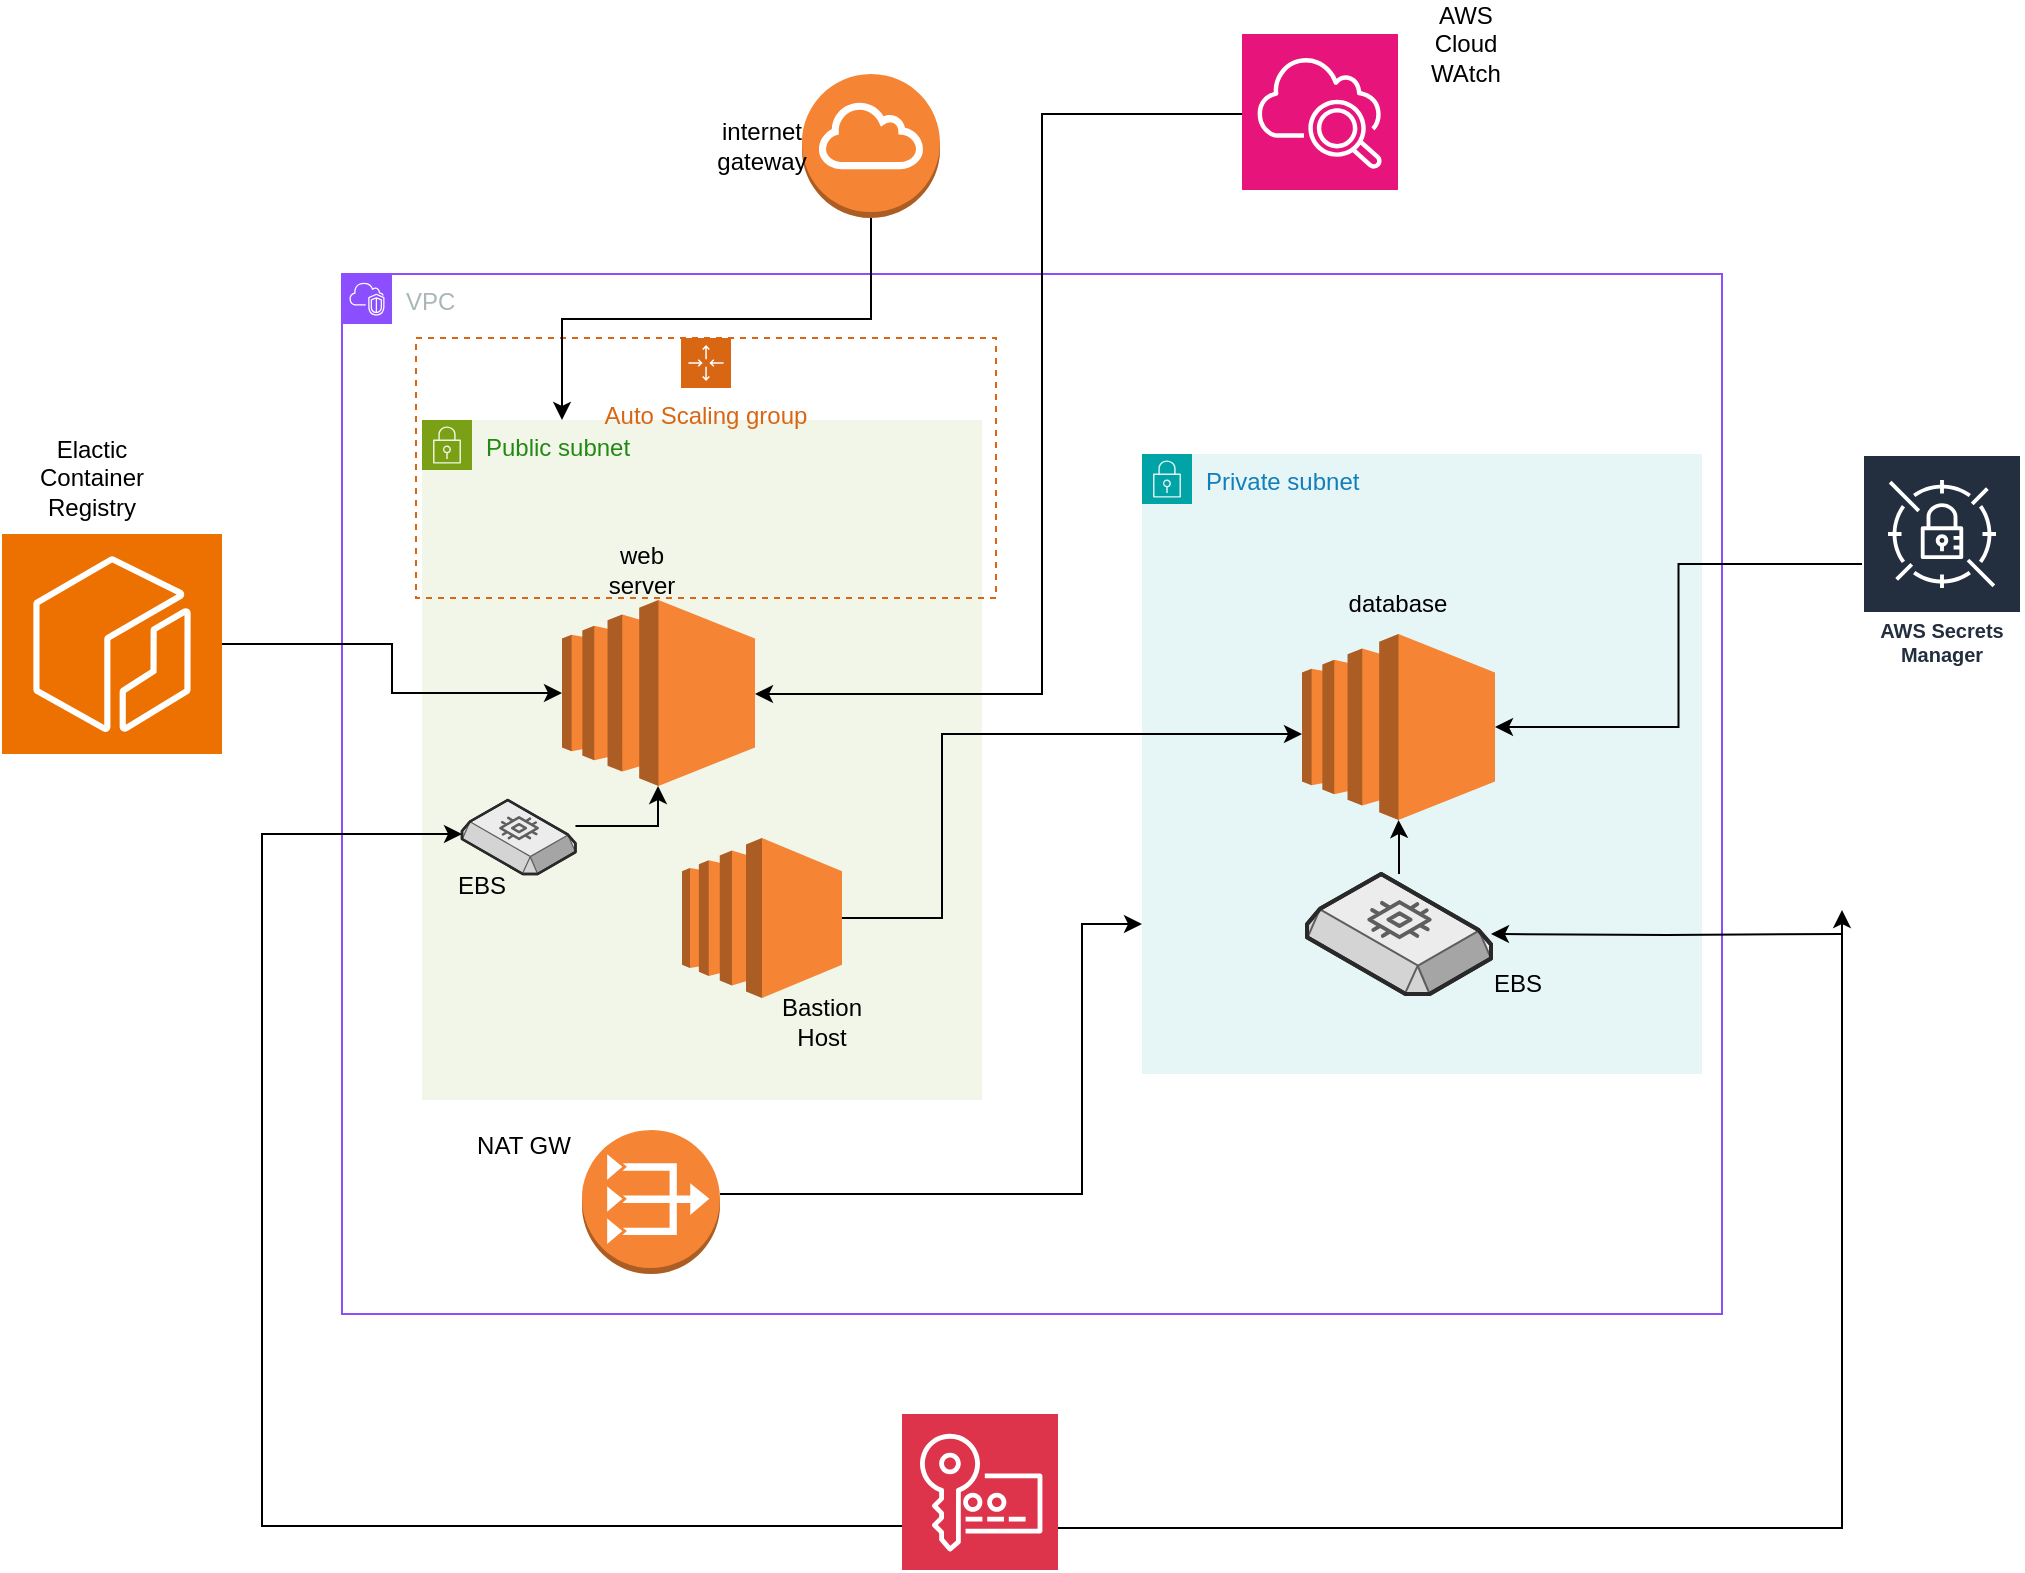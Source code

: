 <mxfile version="24.7.1" type="device">
  <diagram id="Ht1M8jgEwFfnCIfOTk4-" name="Page-1">
    <mxGraphModel dx="1887" dy="1683" grid="1" gridSize="10" guides="1" tooltips="1" connect="1" arrows="1" fold="1" page="1" pageScale="1" pageWidth="1169" pageHeight="827" math="0" shadow="0">
      <root>
        <mxCell id="0" />
        <mxCell id="1" parent="0" />
        <mxCell id="X4idZgJUlP_n8RxJT98M-1" value="VPC" style="points=[[0,0],[0.25,0],[0.5,0],[0.75,0],[1,0],[1,0.25],[1,0.5],[1,0.75],[1,1],[0.75,1],[0.5,1],[0.25,1],[0,1],[0,0.75],[0,0.5],[0,0.25]];outlineConnect=0;gradientColor=none;html=1;whiteSpace=wrap;fontSize=12;fontStyle=0;container=1;pointerEvents=0;collapsible=0;recursiveResize=0;shape=mxgraph.aws4.group;grIcon=mxgraph.aws4.group_vpc2;strokeColor=#8C4FFF;fillColor=none;verticalAlign=top;align=left;spacingLeft=30;fontColor=#AAB7B8;dashed=0;" vertex="1" parent="1">
          <mxGeometry x="190" y="110" width="690" height="520" as="geometry" />
        </mxCell>
        <mxCell id="X4idZgJUlP_n8RxJT98M-2" value="Public subnet" style="points=[[0,0],[0.25,0],[0.5,0],[0.75,0],[1,0],[1,0.25],[1,0.5],[1,0.75],[1,1],[0.75,1],[0.5,1],[0.25,1],[0,1],[0,0.75],[0,0.5],[0,0.25]];outlineConnect=0;gradientColor=none;html=1;whiteSpace=wrap;fontSize=12;fontStyle=0;container=1;pointerEvents=0;collapsible=0;recursiveResize=0;shape=mxgraph.aws4.group;grIcon=mxgraph.aws4.group_security_group;grStroke=0;strokeColor=#7AA116;fillColor=#F2F6E8;verticalAlign=top;align=left;spacingLeft=30;fontColor=#248814;dashed=0;" vertex="1" parent="X4idZgJUlP_n8RxJT98M-1">
          <mxGeometry x="40" y="73" width="280" height="340" as="geometry" />
        </mxCell>
        <mxCell id="X4idZgJUlP_n8RxJT98M-10" value="" style="outlineConnect=0;dashed=0;verticalLabelPosition=bottom;verticalAlign=top;align=center;html=1;shape=mxgraph.aws3.ec2;fillColor=#F58534;gradientColor=none;" vertex="1" parent="X4idZgJUlP_n8RxJT98M-2">
          <mxGeometry x="70" y="90" width="96.5" height="93" as="geometry" />
        </mxCell>
        <mxCell id="X4idZgJUlP_n8RxJT98M-11" value="web server" style="text;html=1;align=center;verticalAlign=middle;whiteSpace=wrap;rounded=0;" vertex="1" parent="X4idZgJUlP_n8RxJT98M-2">
          <mxGeometry x="80" y="60" width="60" height="30" as="geometry" />
        </mxCell>
        <mxCell id="X4idZgJUlP_n8RxJT98M-14" value="" style="outlineConnect=0;dashed=0;verticalLabelPosition=bottom;verticalAlign=top;align=center;html=1;shape=mxgraph.aws3.ec2;fillColor=#F58534;gradientColor=none;" vertex="1" parent="X4idZgJUlP_n8RxJT98M-2">
          <mxGeometry x="130" y="209" width="80" height="80" as="geometry" />
        </mxCell>
        <mxCell id="X4idZgJUlP_n8RxJT98M-15" value="Bastion Host" style="text;html=1;align=center;verticalAlign=middle;whiteSpace=wrap;rounded=0;" vertex="1" parent="X4idZgJUlP_n8RxJT98M-2">
          <mxGeometry x="170" y="286" width="60" height="30" as="geometry" />
        </mxCell>
        <mxCell id="X4idZgJUlP_n8RxJT98M-27" style="edgeStyle=orthogonalEdgeStyle;rounded=0;orthogonalLoop=1;jettySize=auto;html=1;" edge="1" parent="X4idZgJUlP_n8RxJT98M-2" source="X4idZgJUlP_n8RxJT98M-25" target="X4idZgJUlP_n8RxJT98M-10">
          <mxGeometry relative="1" as="geometry">
            <Array as="points">
              <mxPoint x="118" y="203" />
            </Array>
          </mxGeometry>
        </mxCell>
        <mxCell id="X4idZgJUlP_n8RxJT98M-25" value="" style="verticalLabelPosition=bottom;html=1;verticalAlign=top;strokeWidth=1;align=center;outlineConnect=0;dashed=0;outlineConnect=0;shape=mxgraph.aws3d.ebs2;fillColor=#ECECEC;strokeColor=#5E5E5E;aspect=fixed;" vertex="1" parent="X4idZgJUlP_n8RxJT98M-2">
          <mxGeometry x="20" y="190" width="56.73" height="37" as="geometry" />
        </mxCell>
        <mxCell id="X4idZgJUlP_n8RxJT98M-26" value="EBS" style="text;html=1;align=center;verticalAlign=middle;whiteSpace=wrap;rounded=0;" vertex="1" parent="X4idZgJUlP_n8RxJT98M-2">
          <mxGeometry y="218" width="60" height="30" as="geometry" />
        </mxCell>
        <mxCell id="X4idZgJUlP_n8RxJT98M-7" value="" style="outlineConnect=0;dashed=0;verticalLabelPosition=bottom;verticalAlign=top;align=center;html=1;shape=mxgraph.aws3.vpc_nat_gateway;fillColor=#F58534;gradientColor=none;" vertex="1" parent="X4idZgJUlP_n8RxJT98M-1">
          <mxGeometry x="120" y="428" width="69" height="72" as="geometry" />
        </mxCell>
        <mxCell id="X4idZgJUlP_n8RxJT98M-9" value="NAT GW" style="text;html=1;align=center;verticalAlign=middle;whiteSpace=wrap;rounded=0;" vertex="1" parent="X4idZgJUlP_n8RxJT98M-1">
          <mxGeometry x="61" y="421" width="60" height="30" as="geometry" />
        </mxCell>
        <mxCell id="X4idZgJUlP_n8RxJT98M-17" value="Auto Scaling group" style="points=[[0,0],[0.25,0],[0.5,0],[0.75,0],[1,0],[1,0.25],[1,0.5],[1,0.75],[1,1],[0.75,1],[0.5,1],[0.25,1],[0,1],[0,0.75],[0,0.5],[0,0.25]];outlineConnect=0;gradientColor=none;html=1;whiteSpace=wrap;fontSize=12;fontStyle=0;container=1;pointerEvents=0;collapsible=0;recursiveResize=0;shape=mxgraph.aws4.groupCenter;grIcon=mxgraph.aws4.group_auto_scaling_group;grStroke=1;strokeColor=#D86613;fillColor=none;verticalAlign=top;align=center;fontColor=#D86613;dashed=1;spacingTop=25;" vertex="1" parent="X4idZgJUlP_n8RxJT98M-1">
          <mxGeometry x="37" y="32" width="290" height="130" as="geometry" />
        </mxCell>
        <mxCell id="X4idZgJUlP_n8RxJT98M-3" value="Private subnet" style="points=[[0,0],[0.25,0],[0.5,0],[0.75,0],[1,0],[1,0.25],[1,0.5],[1,0.75],[1,1],[0.75,1],[0.5,1],[0.25,1],[0,1],[0,0.75],[0,0.5],[0,0.25]];outlineConnect=0;gradientColor=none;html=1;whiteSpace=wrap;fontSize=12;fontStyle=0;container=1;pointerEvents=0;collapsible=0;recursiveResize=0;shape=mxgraph.aws4.group;grIcon=mxgraph.aws4.group_security_group;grStroke=0;strokeColor=#00A4A6;fillColor=#E6F6F7;verticalAlign=top;align=left;spacingLeft=30;fontColor=#147EBA;dashed=0;" vertex="1" parent="1">
          <mxGeometry x="590" y="200" width="280" height="310" as="geometry" />
        </mxCell>
        <mxCell id="X4idZgJUlP_n8RxJT98M-12" value="" style="outlineConnect=0;dashed=0;verticalLabelPosition=bottom;verticalAlign=top;align=center;html=1;shape=mxgraph.aws3.ec2;fillColor=#F58534;gradientColor=none;" vertex="1" parent="X4idZgJUlP_n8RxJT98M-3">
          <mxGeometry x="80" y="90" width="96.5" height="93" as="geometry" />
        </mxCell>
        <mxCell id="X4idZgJUlP_n8RxJT98M-13" value="database" style="text;html=1;align=center;verticalAlign=middle;whiteSpace=wrap;rounded=0;" vertex="1" parent="X4idZgJUlP_n8RxJT98M-3">
          <mxGeometry x="98.25" y="60" width="60" height="30" as="geometry" />
        </mxCell>
        <mxCell id="X4idZgJUlP_n8RxJT98M-28" style="edgeStyle=orthogonalEdgeStyle;rounded=0;orthogonalLoop=1;jettySize=auto;html=1;" edge="1" parent="X4idZgJUlP_n8RxJT98M-3" source="X4idZgJUlP_n8RxJT98M-23" target="X4idZgJUlP_n8RxJT98M-12">
          <mxGeometry relative="1" as="geometry" />
        </mxCell>
        <mxCell id="X4idZgJUlP_n8RxJT98M-23" value="" style="verticalLabelPosition=bottom;html=1;verticalAlign=top;strokeWidth=1;align=center;outlineConnect=0;dashed=0;outlineConnect=0;shape=mxgraph.aws3d.ebs2;fillColor=#ECECEC;strokeColor=#5E5E5E;aspect=fixed;" vertex="1" parent="X4idZgJUlP_n8RxJT98M-3">
          <mxGeometry x="82.5" y="210" width="92" height="60" as="geometry" />
        </mxCell>
        <mxCell id="X4idZgJUlP_n8RxJT98M-24" value="EBS" style="text;html=1;align=center;verticalAlign=middle;whiteSpace=wrap;rounded=0;" vertex="1" parent="X4idZgJUlP_n8RxJT98M-3">
          <mxGeometry x="158.25" y="250" width="60" height="30" as="geometry" />
        </mxCell>
        <mxCell id="X4idZgJUlP_n8RxJT98M-5" style="edgeStyle=orthogonalEdgeStyle;rounded=0;orthogonalLoop=1;jettySize=auto;html=1;entryX=0.25;entryY=0;entryDx=0;entryDy=0;" edge="1" parent="1" source="X4idZgJUlP_n8RxJT98M-4" target="X4idZgJUlP_n8RxJT98M-2">
          <mxGeometry relative="1" as="geometry" />
        </mxCell>
        <mxCell id="X4idZgJUlP_n8RxJT98M-4" value="" style="outlineConnect=0;dashed=0;verticalLabelPosition=bottom;verticalAlign=top;align=center;html=1;shape=mxgraph.aws3.internet_gateway;fillColor=#F58534;gradientColor=none;" vertex="1" parent="1">
          <mxGeometry x="420" y="10" width="69" height="72" as="geometry" />
        </mxCell>
        <mxCell id="X4idZgJUlP_n8RxJT98M-6" value="internet gateway" style="text;html=1;align=center;verticalAlign=middle;whiteSpace=wrap;rounded=0;" vertex="1" parent="1">
          <mxGeometry x="370" y="31" width="60" height="30" as="geometry" />
        </mxCell>
        <mxCell id="X4idZgJUlP_n8RxJT98M-8" style="edgeStyle=orthogonalEdgeStyle;rounded=0;orthogonalLoop=1;jettySize=auto;html=1;" edge="1" parent="1">
          <mxGeometry relative="1" as="geometry">
            <mxPoint x="379" y="570" as="sourcePoint" />
            <mxPoint x="590" y="435" as="targetPoint" />
            <Array as="points">
              <mxPoint x="560" y="570" />
              <mxPoint x="560" y="435" />
            </Array>
          </mxGeometry>
        </mxCell>
        <mxCell id="X4idZgJUlP_n8RxJT98M-21" style="edgeStyle=orthogonalEdgeStyle;rounded=0;orthogonalLoop=1;jettySize=auto;html=1;" edge="1" parent="1" source="X4idZgJUlP_n8RxJT98M-20" target="X4idZgJUlP_n8RxJT98M-10">
          <mxGeometry relative="1" as="geometry" />
        </mxCell>
        <mxCell id="X4idZgJUlP_n8RxJT98M-20" value="" style="sketch=0;points=[[0,0,0],[0.25,0,0],[0.5,0,0],[0.75,0,0],[1,0,0],[0,1,0],[0.25,1,0],[0.5,1,0],[0.75,1,0],[1,1,0],[0,0.25,0],[0,0.5,0],[0,0.75,0],[1,0.25,0],[1,0.5,0],[1,0.75,0]];outlineConnect=0;fontColor=#232F3E;fillColor=#ED7100;strokeColor=#ffffff;dashed=0;verticalLabelPosition=bottom;verticalAlign=top;align=center;html=1;fontSize=12;fontStyle=0;aspect=fixed;shape=mxgraph.aws4.resourceIcon;resIcon=mxgraph.aws4.ecr;" vertex="1" parent="1">
          <mxGeometry x="20" y="240" width="110" height="110" as="geometry" />
        </mxCell>
        <mxCell id="X4idZgJUlP_n8RxJT98M-22" value="Elactic Container Registry" style="text;html=1;align=center;verticalAlign=middle;whiteSpace=wrap;rounded=0;" vertex="1" parent="1">
          <mxGeometry x="30" y="197" width="70" height="30" as="geometry" />
        </mxCell>
        <mxCell id="X4idZgJUlP_n8RxJT98M-30" style="edgeStyle=orthogonalEdgeStyle;rounded=0;orthogonalLoop=1;jettySize=auto;html=1;" edge="1" parent="1" target="X4idZgJUlP_n8RxJT98M-25">
          <mxGeometry relative="1" as="geometry">
            <mxPoint x="499" y="725" as="sourcePoint" />
            <mxPoint x="250" y="379" as="targetPoint" />
            <Array as="points">
              <mxPoint x="499" y="736" />
              <mxPoint x="150" y="736" />
              <mxPoint x="150" y="390" />
            </Array>
          </mxGeometry>
        </mxCell>
        <mxCell id="X4idZgJUlP_n8RxJT98M-31" style="edgeStyle=orthogonalEdgeStyle;rounded=0;orthogonalLoop=1;jettySize=auto;html=1;" edge="1" parent="1" target="X4idZgJUlP_n8RxJT98M-23">
          <mxGeometry relative="1" as="geometry">
            <mxPoint x="940" y="440" as="sourcePoint" />
            <Array as="points" />
          </mxGeometry>
        </mxCell>
        <mxCell id="X4idZgJUlP_n8RxJT98M-33" value="" style="edgeStyle=orthogonalEdgeStyle;rounded=0;orthogonalLoop=1;jettySize=auto;html=1;" edge="1" parent="1" source="X4idZgJUlP_n8RxJT98M-29">
          <mxGeometry relative="1" as="geometry">
            <mxPoint x="499" y="726" as="sourcePoint" />
            <mxPoint x="940" y="428" as="targetPoint" />
            <Array as="points">
              <mxPoint x="940" y="737" />
              <mxPoint x="940" y="428" />
            </Array>
          </mxGeometry>
        </mxCell>
        <mxCell id="X4idZgJUlP_n8RxJT98M-34" style="edgeStyle=orthogonalEdgeStyle;rounded=0;orthogonalLoop=1;jettySize=auto;html=1;" edge="1" parent="1" source="X4idZgJUlP_n8RxJT98M-32" target="X4idZgJUlP_n8RxJT98M-12">
          <mxGeometry relative="1" as="geometry" />
        </mxCell>
        <mxCell id="X4idZgJUlP_n8RxJT98M-32" value="AWS Secrets Manager" style="sketch=0;outlineConnect=0;fontColor=#232F3E;gradientColor=none;strokeColor=#ffffff;fillColor=#232F3E;dashed=0;verticalLabelPosition=middle;verticalAlign=bottom;align=center;html=1;whiteSpace=wrap;fontSize=10;fontStyle=1;spacing=3;shape=mxgraph.aws4.productIcon;prIcon=mxgraph.aws4.secrets_manager;" vertex="1" parent="1">
          <mxGeometry x="950" y="200" width="80" height="110" as="geometry" />
        </mxCell>
        <mxCell id="X4idZgJUlP_n8RxJT98M-35" value="" style="edgeStyle=orthogonalEdgeStyle;rounded=0;orthogonalLoop=1;jettySize=auto;html=1;" edge="1" parent="1" target="X4idZgJUlP_n8RxJT98M-29">
          <mxGeometry relative="1" as="geometry">
            <mxPoint x="499" y="726" as="sourcePoint" />
            <mxPoint x="940" y="428" as="targetPoint" />
            <Array as="points" />
          </mxGeometry>
        </mxCell>
        <mxCell id="X4idZgJUlP_n8RxJT98M-29" value="" style="sketch=0;points=[[0,0,0],[0.25,0,0],[0.5,0,0],[0.75,0,0],[1,0,0],[0,1,0],[0.25,1,0],[0.5,1,0],[0.75,1,0],[1,1,0],[0,0.25,0],[0,0.5,0],[0,0.75,0],[1,0.25,0],[1,0.5,0],[1,0.75,0]];outlineConnect=0;fontColor=#232F3E;fillColor=#DD344C;strokeColor=#ffffff;dashed=0;verticalLabelPosition=bottom;verticalAlign=top;align=center;html=1;fontSize=12;fontStyle=0;aspect=fixed;shape=mxgraph.aws4.resourceIcon;resIcon=mxgraph.aws4.key_management_service;" vertex="1" parent="1">
          <mxGeometry x="470" y="680" width="78" height="78" as="geometry" />
        </mxCell>
        <mxCell id="X4idZgJUlP_n8RxJT98M-37" style="edgeStyle=orthogonalEdgeStyle;rounded=0;orthogonalLoop=1;jettySize=auto;html=1;" edge="1" parent="1" source="X4idZgJUlP_n8RxJT98M-36" target="X4idZgJUlP_n8RxJT98M-10">
          <mxGeometry relative="1" as="geometry">
            <Array as="points">
              <mxPoint x="540" y="30" />
              <mxPoint x="540" y="320" />
            </Array>
          </mxGeometry>
        </mxCell>
        <mxCell id="X4idZgJUlP_n8RxJT98M-36" value="" style="sketch=0;points=[[0,0,0],[0.25,0,0],[0.5,0,0],[0.75,0,0],[1,0,0],[0,1,0],[0.25,1,0],[0.5,1,0],[0.75,1,0],[1,1,0],[0,0.25,0],[0,0.5,0],[0,0.75,0],[1,0.25,0],[1,0.5,0],[1,0.75,0]];points=[[0,0,0],[0.25,0,0],[0.5,0,0],[0.75,0,0],[1,0,0],[0,1,0],[0.25,1,0],[0.5,1,0],[0.75,1,0],[1,1,0],[0,0.25,0],[0,0.5,0],[0,0.75,0],[1,0.25,0],[1,0.5,0],[1,0.75,0]];outlineConnect=0;fontColor=#232F3E;fillColor=#E7157B;strokeColor=#ffffff;dashed=0;verticalLabelPosition=bottom;verticalAlign=top;align=center;html=1;fontSize=12;fontStyle=0;aspect=fixed;shape=mxgraph.aws4.resourceIcon;resIcon=mxgraph.aws4.cloudwatch_2;" vertex="1" parent="1">
          <mxGeometry x="640" y="-10" width="78" height="78" as="geometry" />
        </mxCell>
        <mxCell id="X4idZgJUlP_n8RxJT98M-40" style="edgeStyle=orthogonalEdgeStyle;rounded=0;orthogonalLoop=1;jettySize=auto;html=1;" edge="1" parent="1" source="X4idZgJUlP_n8RxJT98M-14" target="X4idZgJUlP_n8RxJT98M-12">
          <mxGeometry relative="1" as="geometry">
            <Array as="points">
              <mxPoint x="490" y="432" />
              <mxPoint x="490" y="340" />
            </Array>
          </mxGeometry>
        </mxCell>
        <mxCell id="X4idZgJUlP_n8RxJT98M-41" value="AWS Cloud WAtch" style="text;html=1;align=center;verticalAlign=middle;whiteSpace=wrap;rounded=0;" vertex="1" parent="1">
          <mxGeometry x="722" y="-20" width="60" height="30" as="geometry" />
        </mxCell>
      </root>
    </mxGraphModel>
  </diagram>
</mxfile>
